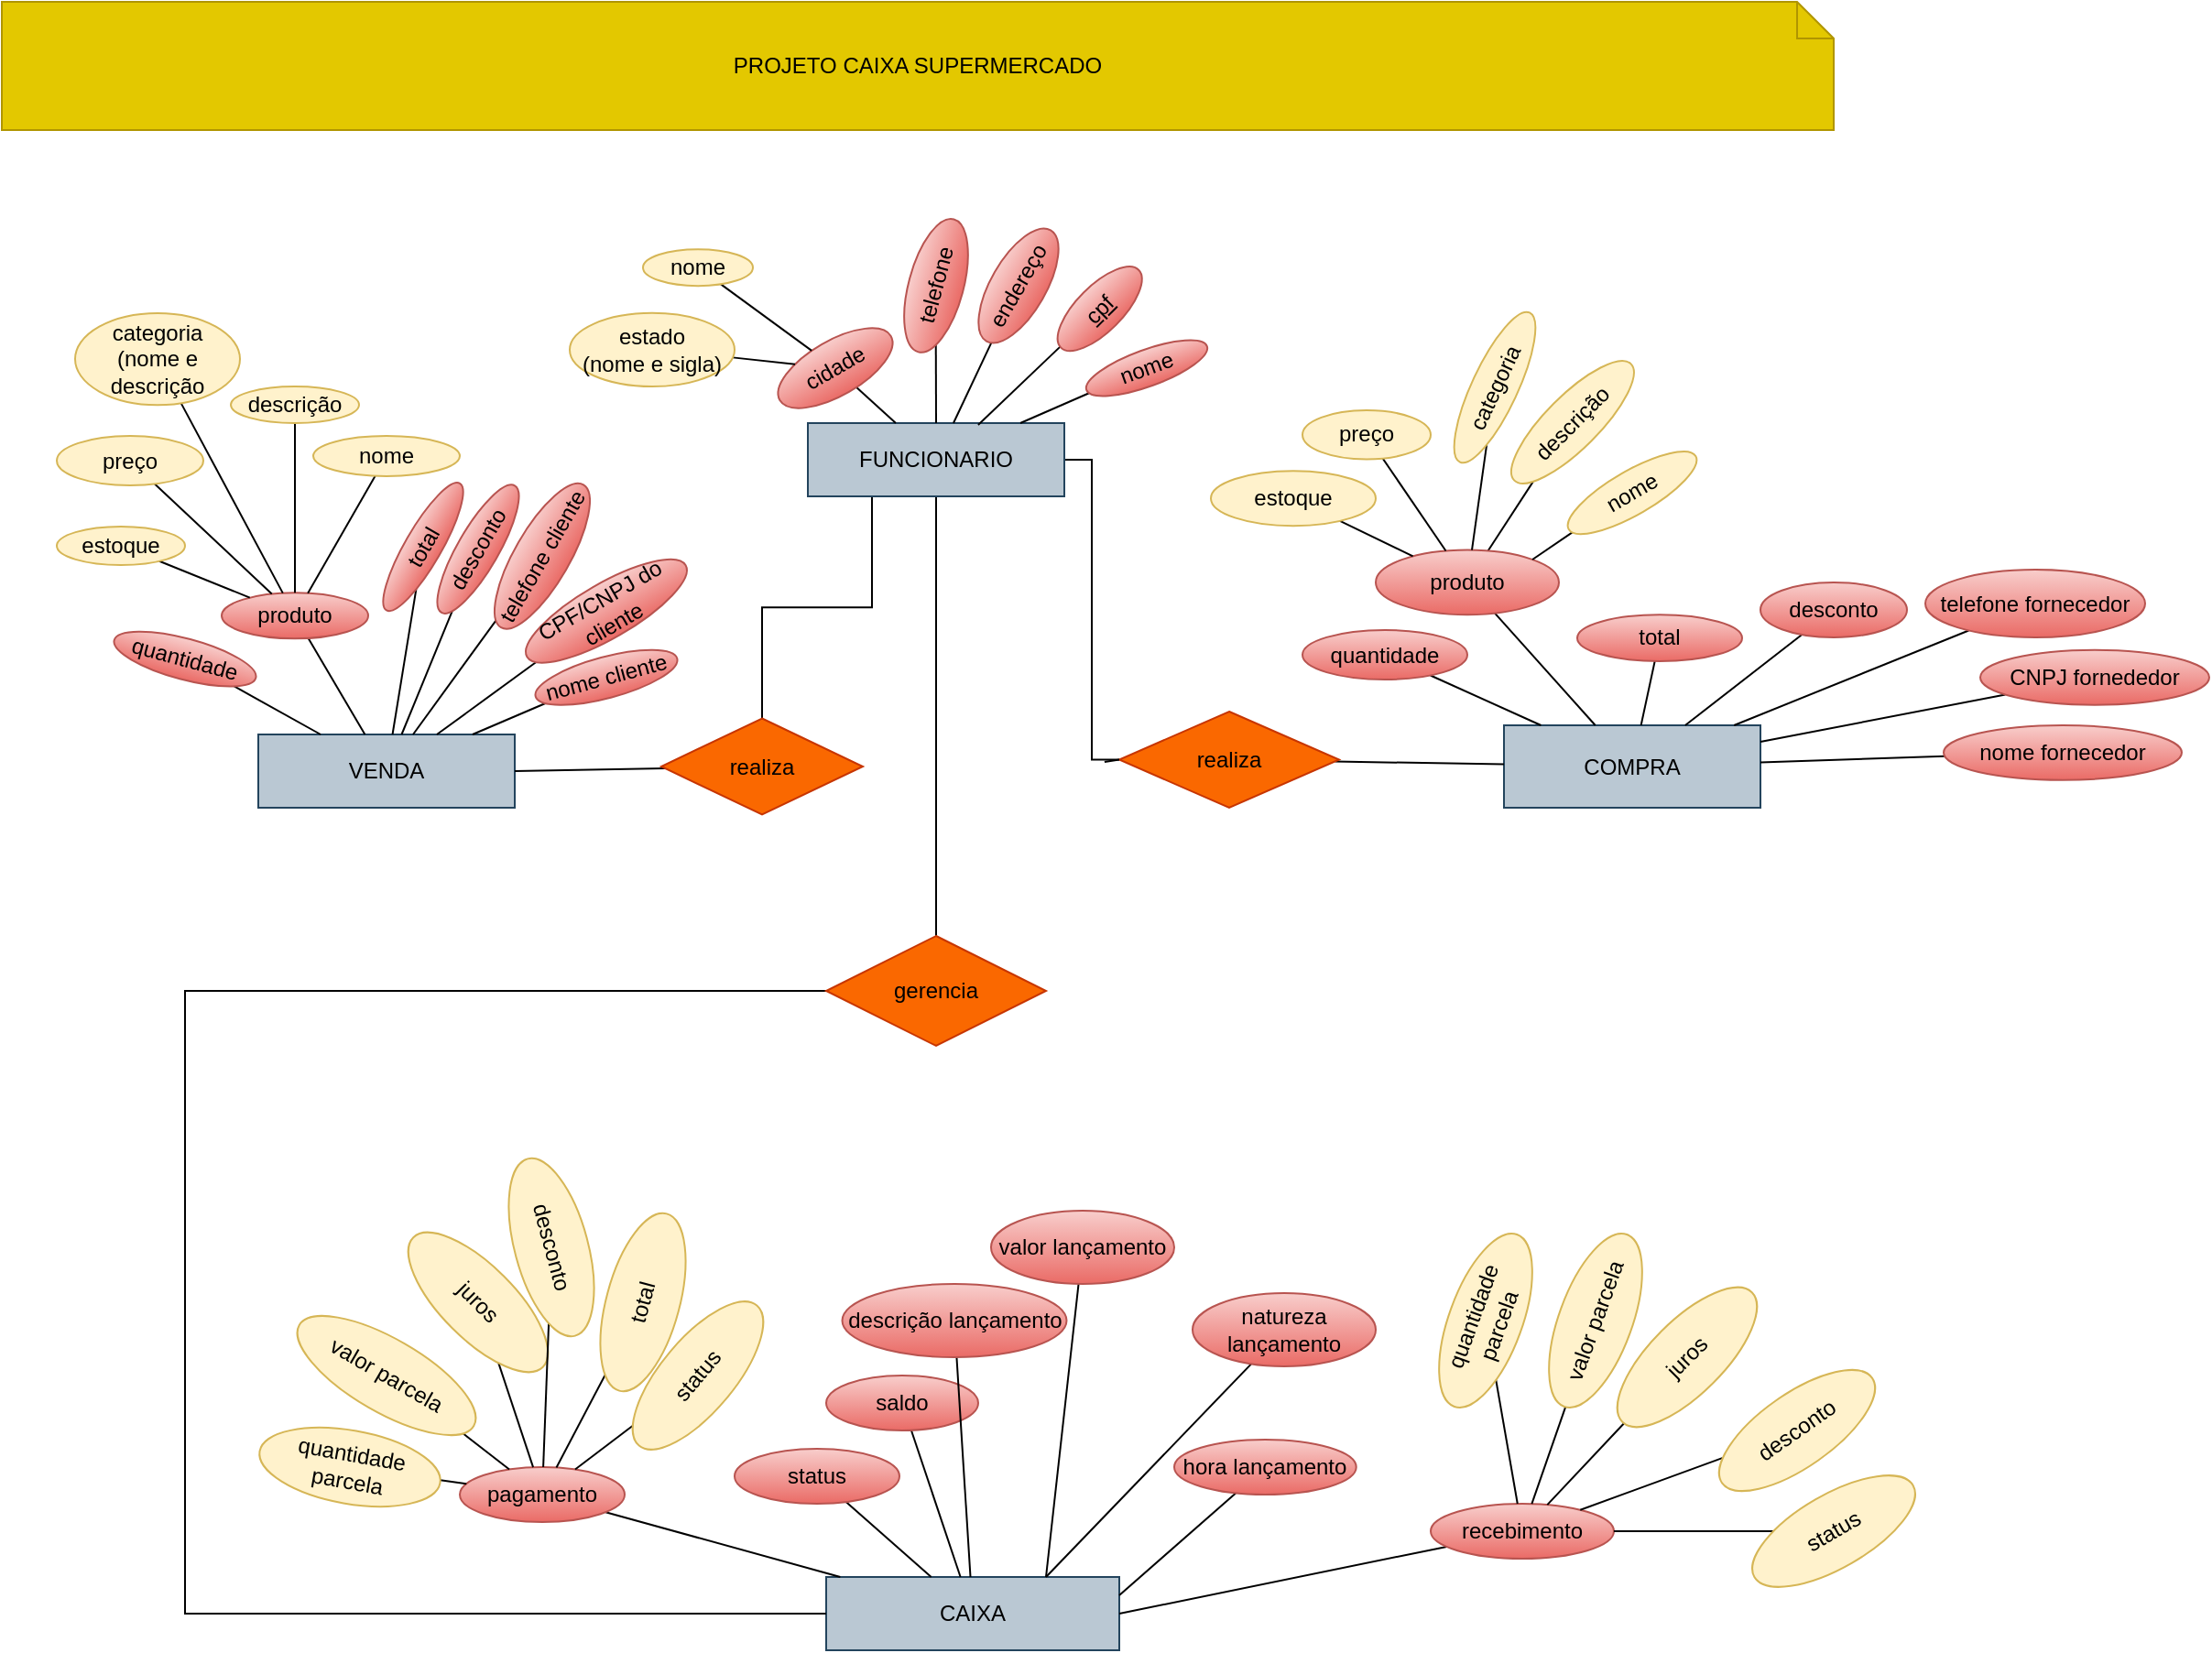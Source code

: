 <mxfile version="20.2.8" type="device"><diagram id="R2lEEEUBdFMjLlhIrx00" name="Page-1"><mxGraphModel dx="3050" dy="2078" grid="1" gridSize="10" guides="1" tooltips="1" connect="1" arrows="1" fold="1" page="1" pageScale="1" pageWidth="850" pageHeight="1100" math="0" shadow="0" extFonts="Permanent Marker^https://fonts.googleapis.com/css?family=Permanent+Marker"><root><mxCell id="0"/><mxCell id="1" parent="0"/><mxCell id="vjHBZT-9Z9ERD9ZE66nx-8" style="edgeStyle=orthogonalEdgeStyle;rounded=0;orthogonalLoop=1;jettySize=auto;html=1;exitX=0.25;exitY=1;exitDx=0;exitDy=0;endArrow=none;endFill=0;" edge="1" parent="1" source="vjHBZT-9Z9ERD9ZE66nx-1" target="vjHBZT-9Z9ERD9ZE66nx-5"><mxGeometry relative="1" as="geometry"/></mxCell><mxCell id="vjHBZT-9Z9ERD9ZE66nx-13" style="rounded=0;orthogonalLoop=1;jettySize=auto;html=1;entryX=0.5;entryY=0;entryDx=0;entryDy=0;endArrow=none;endFill=0;" edge="1" parent="1" source="vjHBZT-9Z9ERD9ZE66nx-1" target="vjHBZT-9Z9ERD9ZE66nx-7"><mxGeometry relative="1" as="geometry"/></mxCell><mxCell id="vjHBZT-9Z9ERD9ZE66nx-15" style="edgeStyle=elbowEdgeStyle;rounded=0;orthogonalLoop=1;jettySize=auto;html=1;endArrow=none;endFill=0;" edge="1" parent="1" source="vjHBZT-9Z9ERD9ZE66nx-1" target="vjHBZT-9Z9ERD9ZE66nx-6"><mxGeometry relative="1" as="geometry"/></mxCell><mxCell id="vjHBZT-9Z9ERD9ZE66nx-1" value="FUNCIONARIO" style="whiteSpace=wrap;html=1;align=center;fillColor=#bac8d3;strokeColor=#23445d;" vertex="1" parent="1"><mxGeometry x="310" y="130" width="140" height="40" as="geometry"/></mxCell><mxCell id="vjHBZT-9Z9ERD9ZE66nx-2" value="COMPRA" style="whiteSpace=wrap;html=1;align=center;fillColor=#bac8d3;strokeColor=#23445d;" vertex="1" parent="1"><mxGeometry x="690" y="295" width="140" height="45" as="geometry"/></mxCell><mxCell id="vjHBZT-9Z9ERD9ZE66nx-3" value="VENDA" style="whiteSpace=wrap;html=1;align=center;fillColor=#bac8d3;strokeColor=#23445d;" vertex="1" parent="1"><mxGeometry x="10" y="300" width="140" height="40" as="geometry"/></mxCell><mxCell id="vjHBZT-9Z9ERD9ZE66nx-4" value="CAIXA" style="whiteSpace=wrap;html=1;align=center;fillColor=#bac8d3;strokeColor=#23445d;" vertex="1" parent="1"><mxGeometry x="320" y="760" width="160" height="40" as="geometry"/></mxCell><mxCell id="vjHBZT-9Z9ERD9ZE66nx-9" style="rounded=0;orthogonalLoop=1;jettySize=auto;html=1;entryX=1;entryY=0.5;entryDx=0;entryDy=0;endArrow=none;endFill=0;" edge="1" parent="1" source="vjHBZT-9Z9ERD9ZE66nx-5" target="vjHBZT-9Z9ERD9ZE66nx-3"><mxGeometry relative="1" as="geometry"/></mxCell><mxCell id="vjHBZT-9Z9ERD9ZE66nx-5" value="realiza" style="shape=rhombus;perimeter=rhombusPerimeter;whiteSpace=wrap;html=1;align=center;fillColor=#fa6800;fontColor=#000000;strokeColor=#C73500;" vertex="1" parent="1"><mxGeometry x="230" y="291.25" width="110" height="52.5" as="geometry"/></mxCell><mxCell id="vjHBZT-9Z9ERD9ZE66nx-11" style="rounded=0;orthogonalLoop=1;jettySize=auto;html=1;endArrow=none;endFill=0;" edge="1" parent="1" source="vjHBZT-9Z9ERD9ZE66nx-6" target="vjHBZT-9Z9ERD9ZE66nx-2"><mxGeometry relative="1" as="geometry"/></mxCell><mxCell id="vjHBZT-9Z9ERD9ZE66nx-6" value="realiza" style="shape=rhombus;perimeter=rhombusPerimeter;whiteSpace=wrap;html=1;align=center;fillColor=#fa6800;fontColor=#000000;strokeColor=#C73500;" vertex="1" parent="1"><mxGeometry x="480" y="287.5" width="120" height="52.5" as="geometry"/></mxCell><mxCell id="vjHBZT-9Z9ERD9ZE66nx-14" style="edgeStyle=orthogonalEdgeStyle;rounded=0;orthogonalLoop=1;jettySize=auto;html=1;endArrow=none;endFill=0;" edge="1" parent="1" source="vjHBZT-9Z9ERD9ZE66nx-7" target="vjHBZT-9Z9ERD9ZE66nx-4"><mxGeometry relative="1" as="geometry"><Array as="points"><mxPoint x="-30" y="440"/><mxPoint x="-30" y="780"/></Array></mxGeometry></mxCell><mxCell id="vjHBZT-9Z9ERD9ZE66nx-7" value="gerencia" style="shape=rhombus;perimeter=rhombusPerimeter;whiteSpace=wrap;html=1;align=center;fillColor=#fa6800;fontColor=#000000;strokeColor=#C73500;" vertex="1" parent="1"><mxGeometry x="320" y="410" width="120" height="60" as="geometry"/></mxCell><mxCell id="vjHBZT-9Z9ERD9ZE66nx-37" style="edgeStyle=none;rounded=0;orthogonalLoop=1;jettySize=auto;html=1;endArrow=none;endFill=0;" edge="1" parent="1" source="vjHBZT-9Z9ERD9ZE66nx-16" target="vjHBZT-9Z9ERD9ZE66nx-1"><mxGeometry relative="1" as="geometry"/></mxCell><mxCell id="vjHBZT-9Z9ERD9ZE66nx-16" value="nome" style="ellipse;whiteSpace=wrap;html=1;align=center;rotation=-20;fillColor=#f8cecc;gradientColor=#ea6b66;strokeColor=#b85450;" vertex="1" parent="1"><mxGeometry x="460" y="90" width="70" height="20" as="geometry"/></mxCell><mxCell id="vjHBZT-9Z9ERD9ZE66nx-39" style="edgeStyle=none;rounded=0;orthogonalLoop=1;jettySize=auto;html=1;endArrow=none;endFill=0;" edge="1" parent="1" source="vjHBZT-9Z9ERD9ZE66nx-17" target="vjHBZT-9Z9ERD9ZE66nx-1"><mxGeometry relative="1" as="geometry"/></mxCell><mxCell id="vjHBZT-9Z9ERD9ZE66nx-17" value="endereço" style="ellipse;whiteSpace=wrap;html=1;align=center;rotation=-60;fillColor=#f8cecc;gradientColor=#ea6b66;strokeColor=#b85450;" vertex="1" parent="1"><mxGeometry x="390" y="40" width="70" height="30" as="geometry"/></mxCell><mxCell id="vjHBZT-9Z9ERD9ZE66nx-38" style="edgeStyle=none;rounded=0;orthogonalLoop=1;jettySize=auto;html=1;entryX=0.664;entryY=0.025;entryDx=0;entryDy=0;entryPerimeter=0;endArrow=none;endFill=0;" edge="1" parent="1" source="vjHBZT-9Z9ERD9ZE66nx-18" target="vjHBZT-9Z9ERD9ZE66nx-1"><mxGeometry relative="1" as="geometry"/></mxCell><mxCell id="vjHBZT-9Z9ERD9ZE66nx-18" value="cpf" style="ellipse;whiteSpace=wrap;html=1;align=center;fontStyle=4;rotation=-45;fillColor=#f8cecc;gradientColor=#ea6b66;strokeColor=#b85450;" vertex="1" parent="1"><mxGeometry x="439.35" y="55.09" width="60" height="25" as="geometry"/></mxCell><mxCell id="vjHBZT-9Z9ERD9ZE66nx-40" style="edgeStyle=none;rounded=0;orthogonalLoop=1;jettySize=auto;html=1;entryX=0.5;entryY=0;entryDx=0;entryDy=0;endArrow=none;endFill=0;" edge="1" parent="1" source="vjHBZT-9Z9ERD9ZE66nx-19" target="vjHBZT-9Z9ERD9ZE66nx-1"><mxGeometry relative="1" as="geometry"/></mxCell><mxCell id="vjHBZT-9Z9ERD9ZE66nx-19" value="telefone" style="ellipse;whiteSpace=wrap;html=1;align=center;rotation=-75;fillColor=#f8cecc;gradientColor=#ea6b66;strokeColor=#b85450;" vertex="1" parent="1"><mxGeometry x="342.5" y="40" width="75" height="29.91" as="geometry"/></mxCell><mxCell id="vjHBZT-9Z9ERD9ZE66nx-41" style="edgeStyle=none;rounded=0;orthogonalLoop=1;jettySize=auto;html=1;endArrow=none;endFill=0;" edge="1" parent="1" source="vjHBZT-9Z9ERD9ZE66nx-20" target="vjHBZT-9Z9ERD9ZE66nx-1"><mxGeometry relative="1" as="geometry"/></mxCell><mxCell id="vjHBZT-9Z9ERD9ZE66nx-20" value="cidade" style="ellipse;whiteSpace=wrap;html=1;align=center;rotation=-30;fillColor=#f8cecc;gradientColor=#ea6b66;strokeColor=#b85450;" vertex="1" parent="1"><mxGeometry x="290" y="85" width="70" height="30" as="geometry"/></mxCell><mxCell id="vjHBZT-9Z9ERD9ZE66nx-42" style="edgeStyle=none;rounded=0;orthogonalLoop=1;jettySize=auto;html=1;endArrow=none;endFill=0;" edge="1" parent="1" source="vjHBZT-9Z9ERD9ZE66nx-21" target="vjHBZT-9Z9ERD9ZE66nx-20"><mxGeometry relative="1" as="geometry"/></mxCell><mxCell id="vjHBZT-9Z9ERD9ZE66nx-21" value="nome" style="ellipse;whiteSpace=wrap;html=1;align=center;rotation=0;fillColor=#fff2cc;strokeColor=#d6b656;" vertex="1" parent="1"><mxGeometry x="220" y="35.09" width="60" height="20" as="geometry"/></mxCell><mxCell id="vjHBZT-9Z9ERD9ZE66nx-43" style="edgeStyle=none;rounded=0;orthogonalLoop=1;jettySize=auto;html=1;endArrow=none;endFill=0;" edge="1" parent="1" source="vjHBZT-9Z9ERD9ZE66nx-22" target="vjHBZT-9Z9ERD9ZE66nx-20"><mxGeometry relative="1" as="geometry"/></mxCell><mxCell id="vjHBZT-9Z9ERD9ZE66nx-22" value="estado&lt;br&gt;(nome e sigla)" style="ellipse;whiteSpace=wrap;html=1;align=center;fillColor=#fff2cc;strokeColor=#d6b656;" vertex="1" parent="1"><mxGeometry x="180" y="69.91" width="90" height="40.09" as="geometry"/></mxCell><mxCell id="vjHBZT-9Z9ERD9ZE66nx-44" style="edgeStyle=none;rounded=0;orthogonalLoop=1;jettySize=auto;html=1;endArrow=none;endFill=0;" edge="1" parent="1" source="vjHBZT-9Z9ERD9ZE66nx-23" target="vjHBZT-9Z9ERD9ZE66nx-3"><mxGeometry relative="1" as="geometry"/></mxCell><mxCell id="vjHBZT-9Z9ERD9ZE66nx-23" value="nome cliente" style="ellipse;whiteSpace=wrap;html=1;align=center;rotation=-15;fillColor=#f8cecc;gradientColor=#ea6b66;strokeColor=#b85450;" vertex="1" parent="1"><mxGeometry x="160" y="257.63" width="80" height="22.5" as="geometry"/></mxCell><mxCell id="vjHBZT-9Z9ERD9ZE66nx-48" style="edgeStyle=none;rounded=0;orthogonalLoop=1;jettySize=auto;html=1;endArrow=none;endFill=0;" edge="1" parent="1" source="vjHBZT-9Z9ERD9ZE66nx-24" target="vjHBZT-9Z9ERD9ZE66nx-3"><mxGeometry relative="1" as="geometry"/></mxCell><mxCell id="vjHBZT-9Z9ERD9ZE66nx-24" value="desconto" style="ellipse;whiteSpace=wrap;html=1;align=center;rotation=-60;fillColor=#f8cecc;gradientColor=#ea6b66;strokeColor=#b85450;" vertex="1" parent="1"><mxGeometry x="90" y="187.63" width="80" height="22.37" as="geometry"/></mxCell><mxCell id="vjHBZT-9Z9ERD9ZE66nx-49" style="edgeStyle=none;rounded=0;orthogonalLoop=1;jettySize=auto;html=1;endArrow=none;endFill=0;" edge="1" parent="1" source="vjHBZT-9Z9ERD9ZE66nx-25" target="vjHBZT-9Z9ERD9ZE66nx-3"><mxGeometry relative="1" as="geometry"/></mxCell><mxCell id="vjHBZT-9Z9ERD9ZE66nx-25" value="total" style="ellipse;whiteSpace=wrap;html=1;align=center;rotation=-60;fillColor=#f8cecc;gradientColor=#ea6b66;strokeColor=#b85450;" vertex="1" parent="1"><mxGeometry x="60" y="187.63" width="80" height="19.87" as="geometry"/></mxCell><mxCell id="vjHBZT-9Z9ERD9ZE66nx-47" style="edgeStyle=none;rounded=0;orthogonalLoop=1;jettySize=auto;html=1;endArrow=none;endFill=0;" edge="1" parent="1" source="vjHBZT-9Z9ERD9ZE66nx-26" target="vjHBZT-9Z9ERD9ZE66nx-3"><mxGeometry relative="1" as="geometry"/></mxCell><mxCell id="vjHBZT-9Z9ERD9ZE66nx-26" value="telefone cliente" style="ellipse;whiteSpace=wrap;html=1;align=center;rotation=-60;fillColor=#f8cecc;gradientColor=#ea6b66;strokeColor=#b85450;" vertex="1" parent="1"><mxGeometry x="120" y="187.63" width="90" height="30" as="geometry"/></mxCell><mxCell id="vjHBZT-9Z9ERD9ZE66nx-46" style="edgeStyle=none;rounded=0;orthogonalLoop=1;jettySize=auto;html=1;endArrow=none;endFill=0;" edge="1" parent="1" source="vjHBZT-9Z9ERD9ZE66nx-27" target="vjHBZT-9Z9ERD9ZE66nx-3"><mxGeometry relative="1" as="geometry"/></mxCell><mxCell id="vjHBZT-9Z9ERD9ZE66nx-27" value="CPF/CNPJ do cliente" style="ellipse;whiteSpace=wrap;html=1;align=center;rotation=-30;fillColor=#f8cecc;gradientColor=#ea6b66;strokeColor=#b85450;" vertex="1" parent="1"><mxGeometry x="150" y="217.63" width="100" height="30" as="geometry"/></mxCell><mxCell id="vjHBZT-9Z9ERD9ZE66nx-50" style="edgeStyle=none;rounded=0;orthogonalLoop=1;jettySize=auto;html=1;endArrow=none;endFill=0;" edge="1" parent="1" source="vjHBZT-9Z9ERD9ZE66nx-28" target="vjHBZT-9Z9ERD9ZE66nx-3"><mxGeometry relative="1" as="geometry"/></mxCell><mxCell id="vjHBZT-9Z9ERD9ZE66nx-28" value="produto" style="ellipse;whiteSpace=wrap;html=1;align=center;fillColor=#f8cecc;gradientColor=#ea6b66;strokeColor=#b85450;" vertex="1" parent="1"><mxGeometry x="-10" y="222.63" width="80" height="25" as="geometry"/></mxCell><mxCell id="vjHBZT-9Z9ERD9ZE66nx-51" style="edgeStyle=none;rounded=0;orthogonalLoop=1;jettySize=auto;html=1;endArrow=none;endFill=0;" edge="1" parent="1" source="vjHBZT-9Z9ERD9ZE66nx-29" target="vjHBZT-9Z9ERD9ZE66nx-3"><mxGeometry relative="1" as="geometry"/></mxCell><mxCell id="vjHBZT-9Z9ERD9ZE66nx-29" value="quantidade" style="ellipse;whiteSpace=wrap;html=1;align=center;rotation=15;fillColor=#f8cecc;gradientColor=#ea6b66;strokeColor=#b85450;" vertex="1" parent="1"><mxGeometry x="-70" y="247.63" width="80" height="22.37" as="geometry"/></mxCell><mxCell id="vjHBZT-9Z9ERD9ZE66nx-52" style="edgeStyle=none;rounded=0;orthogonalLoop=1;jettySize=auto;html=1;endArrow=none;endFill=0;" edge="1" parent="1" source="vjHBZT-9Z9ERD9ZE66nx-30" target="vjHBZT-9Z9ERD9ZE66nx-28"><mxGeometry relative="1" as="geometry"/></mxCell><mxCell id="vjHBZT-9Z9ERD9ZE66nx-30" value="nome" style="ellipse;whiteSpace=wrap;html=1;align=center;fillColor=#fff2cc;strokeColor=#d6b656;" vertex="1" parent="1"><mxGeometry x="40" y="137" width="80" height="22" as="geometry"/></mxCell><mxCell id="vjHBZT-9Z9ERD9ZE66nx-53" style="edgeStyle=none;rounded=0;orthogonalLoop=1;jettySize=auto;html=1;endArrow=none;endFill=0;" edge="1" parent="1" source="vjHBZT-9Z9ERD9ZE66nx-31" target="vjHBZT-9Z9ERD9ZE66nx-28"><mxGeometry relative="1" as="geometry"/></mxCell><mxCell id="vjHBZT-9Z9ERD9ZE66nx-31" value="descrição" style="ellipse;whiteSpace=wrap;html=1;align=center;fillColor=#fff2cc;strokeColor=#d6b656;" vertex="1" parent="1"><mxGeometry x="-5" y="110" width="70" height="20" as="geometry"/></mxCell><mxCell id="vjHBZT-9Z9ERD9ZE66nx-56" style="edgeStyle=none;rounded=0;orthogonalLoop=1;jettySize=auto;html=1;endArrow=none;endFill=0;" edge="1" parent="1" source="vjHBZT-9Z9ERD9ZE66nx-32" target="vjHBZT-9Z9ERD9ZE66nx-28"><mxGeometry relative="1" as="geometry"/></mxCell><mxCell id="vjHBZT-9Z9ERD9ZE66nx-32" value="preço" style="ellipse;whiteSpace=wrap;html=1;align=center;fillColor=#fff2cc;strokeColor=#d6b656;" vertex="1" parent="1"><mxGeometry x="-100" y="137" width="80" height="27" as="geometry"/></mxCell><mxCell id="vjHBZT-9Z9ERD9ZE66nx-54" style="edgeStyle=none;rounded=0;orthogonalLoop=1;jettySize=auto;html=1;endArrow=none;endFill=0;" edge="1" parent="1" source="vjHBZT-9Z9ERD9ZE66nx-34"><mxGeometry relative="1" as="geometry"><mxPoint x="-70" y="84.95" as="targetPoint"/></mxGeometry></mxCell><mxCell id="vjHBZT-9Z9ERD9ZE66nx-55" style="edgeStyle=none;rounded=0;orthogonalLoop=1;jettySize=auto;html=1;endArrow=none;endFill=0;" edge="1" parent="1" source="vjHBZT-9Z9ERD9ZE66nx-34" target="vjHBZT-9Z9ERD9ZE66nx-28"><mxGeometry relative="1" as="geometry"/></mxCell><mxCell id="vjHBZT-9Z9ERD9ZE66nx-34" value="categoria&lt;br&gt;(nome e descrição" style="ellipse;whiteSpace=wrap;html=1;align=center;fillColor=#fff2cc;strokeColor=#d6b656;" vertex="1" parent="1"><mxGeometry x="-90" y="70" width="90" height="50.09" as="geometry"/></mxCell><mxCell id="vjHBZT-9Z9ERD9ZE66nx-57" style="edgeStyle=none;rounded=0;orthogonalLoop=1;jettySize=auto;html=1;endArrow=none;endFill=0;" edge="1" parent="1" source="vjHBZT-9Z9ERD9ZE66nx-35" target="vjHBZT-9Z9ERD9ZE66nx-28"><mxGeometry relative="1" as="geometry"/></mxCell><mxCell id="vjHBZT-9Z9ERD9ZE66nx-35" value="estoque" style="ellipse;whiteSpace=wrap;html=1;align=center;fillColor=#fff2cc;strokeColor=#d6b656;" vertex="1" parent="1"><mxGeometry x="-100" y="186.5" width="70" height="21" as="geometry"/></mxCell><mxCell id="vjHBZT-9Z9ERD9ZE66nx-72" style="edgeStyle=none;rounded=0;orthogonalLoop=1;jettySize=auto;html=1;endArrow=none;endFill=0;" edge="1" parent="1" source="vjHBZT-9Z9ERD9ZE66nx-58" target="vjHBZT-9Z9ERD9ZE66nx-2"><mxGeometry relative="1" as="geometry"/></mxCell><mxCell id="vjHBZT-9Z9ERD9ZE66nx-58" value="nome fornecedor" style="ellipse;whiteSpace=wrap;html=1;align=center;fillColor=#f8cecc;gradientColor=#ea6b66;strokeColor=#b85450;" vertex="1" parent="1"><mxGeometry x="930" y="295" width="130" height="29.87" as="geometry"/></mxCell><mxCell id="vjHBZT-9Z9ERD9ZE66nx-80" style="edgeStyle=none;rounded=0;orthogonalLoop=1;jettySize=auto;html=1;endArrow=none;endFill=0;" edge="1" parent="1" source="vjHBZT-9Z9ERD9ZE66nx-59" target="vjHBZT-9Z9ERD9ZE66nx-61"><mxGeometry relative="1" as="geometry"/></mxCell><mxCell id="vjHBZT-9Z9ERD9ZE66nx-59" value="descrição" style="ellipse;whiteSpace=wrap;html=1;align=center;rotation=-45;fillColor=#fff2cc;strokeColor=#d6b656;" vertex="1" parent="1"><mxGeometry x="682.47" y="115" width="90" height="29" as="geometry"/></mxCell><mxCell id="vjHBZT-9Z9ERD9ZE66nx-76" style="edgeStyle=none;rounded=0;orthogonalLoop=1;jettySize=auto;html=1;endArrow=none;endFill=0;" edge="1" parent="1" source="vjHBZT-9Z9ERD9ZE66nx-60" target="vjHBZT-9Z9ERD9ZE66nx-2"><mxGeometry relative="1" as="geometry"/></mxCell><mxCell id="vjHBZT-9Z9ERD9ZE66nx-60" value="total" style="ellipse;whiteSpace=wrap;html=1;align=center;fillColor=#f8cecc;gradientColor=#ea6b66;strokeColor=#b85450;" vertex="1" parent="1"><mxGeometry x="730" y="234.63" width="90" height="25.37" as="geometry"/></mxCell><mxCell id="vjHBZT-9Z9ERD9ZE66nx-77" style="edgeStyle=none;rounded=0;orthogonalLoop=1;jettySize=auto;html=1;endArrow=none;endFill=0;" edge="1" parent="1" source="vjHBZT-9Z9ERD9ZE66nx-61" target="vjHBZT-9Z9ERD9ZE66nx-2"><mxGeometry relative="1" as="geometry"/></mxCell><mxCell id="vjHBZT-9Z9ERD9ZE66nx-61" value="produto" style="ellipse;whiteSpace=wrap;html=1;align=center;fillColor=#f8cecc;gradientColor=#ea6b66;strokeColor=#b85450;" vertex="1" parent="1"><mxGeometry x="620" y="199.26" width="100" height="35.37" as="geometry"/></mxCell><mxCell id="vjHBZT-9Z9ERD9ZE66nx-75" style="edgeStyle=none;rounded=0;orthogonalLoop=1;jettySize=auto;html=1;endArrow=none;endFill=0;" edge="1" parent="1" source="vjHBZT-9Z9ERD9ZE66nx-62" target="vjHBZT-9Z9ERD9ZE66nx-2"><mxGeometry relative="1" as="geometry"/></mxCell><mxCell id="vjHBZT-9Z9ERD9ZE66nx-62" value="desconto" style="ellipse;whiteSpace=wrap;html=1;align=center;fillColor=#f8cecc;gradientColor=#ea6b66;strokeColor=#b85450;" vertex="1" parent="1"><mxGeometry x="830" y="217" width="80" height="30" as="geometry"/></mxCell><mxCell id="vjHBZT-9Z9ERD9ZE66nx-81" style="edgeStyle=none;rounded=0;orthogonalLoop=1;jettySize=auto;html=1;endArrow=none;endFill=0;" edge="1" parent="1" source="vjHBZT-9Z9ERD9ZE66nx-63" target="vjHBZT-9Z9ERD9ZE66nx-61"><mxGeometry relative="1" as="geometry"/></mxCell><mxCell id="vjHBZT-9Z9ERD9ZE66nx-63" value="categoria" style="ellipse;whiteSpace=wrap;html=1;align=center;rotation=-65;fillColor=#fff2cc;strokeColor=#d6b656;" vertex="1" parent="1"><mxGeometry x="640" y="98" width="90" height="25" as="geometry"/></mxCell><mxCell id="vjHBZT-9Z9ERD9ZE66nx-74" style="edgeStyle=none;rounded=0;orthogonalLoop=1;jettySize=auto;html=1;endArrow=none;endFill=0;" edge="1" parent="1" source="vjHBZT-9Z9ERD9ZE66nx-64" target="vjHBZT-9Z9ERD9ZE66nx-2"><mxGeometry relative="1" as="geometry"/></mxCell><mxCell id="vjHBZT-9Z9ERD9ZE66nx-64" value="telefone fornecedor" style="ellipse;whiteSpace=wrap;html=1;align=center;fillColor=#f8cecc;gradientColor=#ea6b66;strokeColor=#b85450;" vertex="1" parent="1"><mxGeometry x="920" y="210" width="120" height="37" as="geometry"/></mxCell><mxCell id="vjHBZT-9Z9ERD9ZE66nx-79" style="edgeStyle=none;rounded=0;orthogonalLoop=1;jettySize=auto;html=1;entryX=1;entryY=0;entryDx=0;entryDy=0;endArrow=none;endFill=0;" edge="1" parent="1" source="vjHBZT-9Z9ERD9ZE66nx-65" target="vjHBZT-9Z9ERD9ZE66nx-61"><mxGeometry relative="1" as="geometry"/></mxCell><mxCell id="vjHBZT-9Z9ERD9ZE66nx-65" value="nome" style="ellipse;whiteSpace=wrap;html=1;align=center;rotation=-30;fillColor=#fff2cc;strokeColor=#d6b656;" vertex="1" parent="1"><mxGeometry x="720" y="156.09" width="80" height="23.91" as="geometry"/></mxCell><mxCell id="vjHBZT-9Z9ERD9ZE66nx-78" style="edgeStyle=none;rounded=0;orthogonalLoop=1;jettySize=auto;html=1;endArrow=none;endFill=0;" edge="1" parent="1" source="vjHBZT-9Z9ERD9ZE66nx-66" target="vjHBZT-9Z9ERD9ZE66nx-2"><mxGeometry relative="1" as="geometry"/></mxCell><mxCell id="vjHBZT-9Z9ERD9ZE66nx-66" value="quantidade" style="ellipse;whiteSpace=wrap;html=1;align=center;fillColor=#f8cecc;gradientColor=#ea6b66;strokeColor=#b85450;" vertex="1" parent="1"><mxGeometry x="580" y="243" width="90" height="27" as="geometry"/></mxCell><mxCell id="vjHBZT-9Z9ERD9ZE66nx-73" style="edgeStyle=none;rounded=0;orthogonalLoop=1;jettySize=auto;html=1;endArrow=none;endFill=0;" edge="1" parent="1" source="vjHBZT-9Z9ERD9ZE66nx-67" target="vjHBZT-9Z9ERD9ZE66nx-2"><mxGeometry relative="1" as="geometry"/></mxCell><mxCell id="vjHBZT-9Z9ERD9ZE66nx-67" value="CNPJ fornededor" style="ellipse;whiteSpace=wrap;html=1;align=center;fillColor=#f8cecc;gradientColor=#ea6b66;strokeColor=#b85450;" vertex="1" parent="1"><mxGeometry x="950" y="253.88" width="125" height="30" as="geometry"/></mxCell><mxCell id="vjHBZT-9Z9ERD9ZE66nx-126" style="edgeStyle=none;rounded=0;orthogonalLoop=1;jettySize=auto;html=1;entryX=1;entryY=0.5;entryDx=0;entryDy=0;endArrow=none;endFill=0;" edge="1" parent="1" source="vjHBZT-9Z9ERD9ZE66nx-68" target="vjHBZT-9Z9ERD9ZE66nx-4"><mxGeometry relative="1" as="geometry"/></mxCell><mxCell id="vjHBZT-9Z9ERD9ZE66nx-68" value="recebimento" style="ellipse;whiteSpace=wrap;html=1;align=center;fillColor=#f8cecc;strokeColor=#b85450;gradientColor=#ea6b66;" vertex="1" parent="1"><mxGeometry x="650" y="720" width="100" height="30" as="geometry"/></mxCell><mxCell id="vjHBZT-9Z9ERD9ZE66nx-111" style="edgeStyle=none;rounded=0;orthogonalLoop=1;jettySize=auto;html=1;endArrow=none;endFill=0;" edge="1" parent="1" source="vjHBZT-9Z9ERD9ZE66nx-69" target="vjHBZT-9Z9ERD9ZE66nx-4"><mxGeometry relative="1" as="geometry"/></mxCell><mxCell id="vjHBZT-9Z9ERD9ZE66nx-69" value="pagamento" style="ellipse;whiteSpace=wrap;html=1;align=center;fillColor=#f8cecc;gradientColor=#ea6b66;strokeColor=#b85450;" vertex="1" parent="1"><mxGeometry x="120" y="700" width="90" height="30" as="geometry"/></mxCell><mxCell id="vjHBZT-9Z9ERD9ZE66nx-83" style="edgeStyle=none;rounded=0;orthogonalLoop=1;jettySize=auto;html=1;endArrow=none;endFill=0;" edge="1" parent="1" source="vjHBZT-9Z9ERD9ZE66nx-70" target="vjHBZT-9Z9ERD9ZE66nx-61"><mxGeometry relative="1" as="geometry"/></mxCell><mxCell id="vjHBZT-9Z9ERD9ZE66nx-70" value="estoque" style="ellipse;whiteSpace=wrap;html=1;align=center;fillColor=#fff2cc;strokeColor=#d6b656;" vertex="1" parent="1"><mxGeometry x="530" y="156.09" width="90" height="30" as="geometry"/></mxCell><mxCell id="vjHBZT-9Z9ERD9ZE66nx-82" style="edgeStyle=none;rounded=0;orthogonalLoop=1;jettySize=auto;html=1;endArrow=none;endFill=0;" edge="1" parent="1" source="vjHBZT-9Z9ERD9ZE66nx-71" target="vjHBZT-9Z9ERD9ZE66nx-61"><mxGeometry relative="1" as="geometry"/></mxCell><mxCell id="vjHBZT-9Z9ERD9ZE66nx-71" value="preço" style="ellipse;whiteSpace=wrap;html=1;align=center;fillColor=#fff2cc;strokeColor=#d6b656;" vertex="1" parent="1"><mxGeometry x="580" y="123" width="70" height="26.75" as="geometry"/></mxCell><mxCell id="vjHBZT-9Z9ERD9ZE66nx-84" style="edgeStyle=none;rounded=0;orthogonalLoop=1;jettySize=auto;html=1;exitX=0;exitY=0.5;exitDx=0;exitDy=0;entryX=-0.067;entryY=0.524;entryDx=0;entryDy=0;entryPerimeter=0;endArrow=none;endFill=0;" edge="1" parent="1" source="vjHBZT-9Z9ERD9ZE66nx-6" target="vjHBZT-9Z9ERD9ZE66nx-6"><mxGeometry relative="1" as="geometry"/></mxCell><mxCell id="vjHBZT-9Z9ERD9ZE66nx-112" style="edgeStyle=none;rounded=0;orthogonalLoop=1;jettySize=auto;html=1;endArrow=none;endFill=0;" edge="1" parent="1" source="vjHBZT-9Z9ERD9ZE66nx-85" target="vjHBZT-9Z9ERD9ZE66nx-4"><mxGeometry relative="1" as="geometry"/></mxCell><mxCell id="vjHBZT-9Z9ERD9ZE66nx-85" value="status" style="ellipse;whiteSpace=wrap;html=1;align=center;fillColor=#f8cecc;gradientColor=#ea6b66;strokeColor=#b85450;" vertex="1" parent="1"><mxGeometry x="270" y="690" width="90" height="30" as="geometry"/></mxCell><mxCell id="vjHBZT-9Z9ERD9ZE66nx-113" style="edgeStyle=none;rounded=0;orthogonalLoop=1;jettySize=auto;html=1;endArrow=none;endFill=0;" edge="1" parent="1" source="vjHBZT-9Z9ERD9ZE66nx-86" target="vjHBZT-9Z9ERD9ZE66nx-4"><mxGeometry relative="1" as="geometry"/></mxCell><mxCell id="vjHBZT-9Z9ERD9ZE66nx-86" value="saldo" style="ellipse;whiteSpace=wrap;html=1;align=center;fillColor=#f8cecc;gradientColor=#ea6b66;strokeColor=#b85450;" vertex="1" parent="1"><mxGeometry x="320" y="650" width="83" height="30" as="geometry"/></mxCell><mxCell id="vjHBZT-9Z9ERD9ZE66nx-118" style="edgeStyle=none;rounded=0;orthogonalLoop=1;jettySize=auto;html=1;endArrow=none;endFill=0;entryX=0.75;entryY=0;entryDx=0;entryDy=0;" edge="1" parent="1" source="vjHBZT-9Z9ERD9ZE66nx-87" target="vjHBZT-9Z9ERD9ZE66nx-4"><mxGeometry relative="1" as="geometry"/></mxCell><mxCell id="vjHBZT-9Z9ERD9ZE66nx-87" value="natureza lançamento" style="ellipse;whiteSpace=wrap;html=1;align=center;fillColor=#f8cecc;gradientColor=#ea6b66;strokeColor=#b85450;" vertex="1" parent="1"><mxGeometry x="520" y="605" width="100" height="40" as="geometry"/></mxCell><mxCell id="vjHBZT-9Z9ERD9ZE66nx-114" style="edgeStyle=none;rounded=0;orthogonalLoop=1;jettySize=auto;html=1;endArrow=none;endFill=0;" edge="1" parent="1" source="vjHBZT-9Z9ERD9ZE66nx-88" target="vjHBZT-9Z9ERD9ZE66nx-4"><mxGeometry relative="1" as="geometry"/></mxCell><mxCell id="vjHBZT-9Z9ERD9ZE66nx-88" value="descrição lançamento" style="ellipse;whiteSpace=wrap;html=1;align=center;fillColor=#f8cecc;gradientColor=#ea6b66;strokeColor=#b85450;" vertex="1" parent="1"><mxGeometry x="328.75" y="600" width="122.5" height="40" as="geometry"/></mxCell><mxCell id="vjHBZT-9Z9ERD9ZE66nx-115" style="edgeStyle=none;rounded=0;orthogonalLoop=1;jettySize=auto;html=1;entryX=0.75;entryY=0;entryDx=0;entryDy=0;endArrow=none;endFill=0;" edge="1" parent="1" source="vjHBZT-9Z9ERD9ZE66nx-89" target="vjHBZT-9Z9ERD9ZE66nx-4"><mxGeometry relative="1" as="geometry"/></mxCell><mxCell id="vjHBZT-9Z9ERD9ZE66nx-89" value="valor lançamento" style="ellipse;whiteSpace=wrap;html=1;align=center;fillColor=#f8cecc;gradientColor=#ea6b66;strokeColor=#b85450;" vertex="1" parent="1"><mxGeometry x="410" y="560" width="100" height="40" as="geometry"/></mxCell><mxCell id="vjHBZT-9Z9ERD9ZE66nx-117" style="edgeStyle=none;rounded=0;orthogonalLoop=1;jettySize=auto;html=1;endArrow=none;endFill=0;entryX=1;entryY=0.25;entryDx=0;entryDy=0;" edge="1" parent="1" source="vjHBZT-9Z9ERD9ZE66nx-90" target="vjHBZT-9Z9ERD9ZE66nx-4"><mxGeometry relative="1" as="geometry"><mxPoint x="430" y="770" as="targetPoint"/></mxGeometry></mxCell><mxCell id="vjHBZT-9Z9ERD9ZE66nx-90" value="hora lançamento" style="ellipse;whiteSpace=wrap;html=1;align=center;fillColor=#f8cecc;strokeColor=#b85450;gradientColor=#ea6b66;" vertex="1" parent="1"><mxGeometry x="510" y="685" width="99.35" height="30" as="geometry"/></mxCell><mxCell id="vjHBZT-9Z9ERD9ZE66nx-102" style="edgeStyle=none;rounded=0;orthogonalLoop=1;jettySize=auto;html=1;endArrow=none;endFill=0;" edge="1" parent="1" source="vjHBZT-9Z9ERD9ZE66nx-91" target="vjHBZT-9Z9ERD9ZE66nx-69"><mxGeometry relative="1" as="geometry"/></mxCell><mxCell id="vjHBZT-9Z9ERD9ZE66nx-91" value="quantidade parcela" style="ellipse;whiteSpace=wrap;html=1;align=center;rotation=10;fillColor=#fff2cc;strokeColor=#d6b656;" vertex="1" parent="1"><mxGeometry x="10" y="680" width="100" height="40" as="geometry"/></mxCell><mxCell id="vjHBZT-9Z9ERD9ZE66nx-103" style="edgeStyle=none;rounded=0;orthogonalLoop=1;jettySize=auto;html=1;endArrow=none;endFill=0;" edge="1" parent="1" source="vjHBZT-9Z9ERD9ZE66nx-92" target="vjHBZT-9Z9ERD9ZE66nx-69"><mxGeometry relative="1" as="geometry"/></mxCell><mxCell id="vjHBZT-9Z9ERD9ZE66nx-92" value="valor parcela" style="ellipse;whiteSpace=wrap;html=1;align=center;rotation=30;fillColor=#fff2cc;strokeColor=#d6b656;" vertex="1" parent="1"><mxGeometry x="25" y="630" width="110" height="40" as="geometry"/></mxCell><mxCell id="vjHBZT-9Z9ERD9ZE66nx-104" style="edgeStyle=none;rounded=0;orthogonalLoop=1;jettySize=auto;html=1;endArrow=none;endFill=0;" edge="1" parent="1" source="vjHBZT-9Z9ERD9ZE66nx-93" target="vjHBZT-9Z9ERD9ZE66nx-69"><mxGeometry relative="1" as="geometry"/></mxCell><mxCell id="vjHBZT-9Z9ERD9ZE66nx-93" value="juros" style="ellipse;whiteSpace=wrap;html=1;align=center;rotation=45;fillColor=#fff2cc;strokeColor=#d6b656;" vertex="1" parent="1"><mxGeometry x="80" y="590" width="100" height="40" as="geometry"/></mxCell><mxCell id="vjHBZT-9Z9ERD9ZE66nx-105" style="edgeStyle=none;rounded=0;orthogonalLoop=1;jettySize=auto;html=1;endArrow=none;endFill=0;" edge="1" parent="1" source="vjHBZT-9Z9ERD9ZE66nx-94" target="vjHBZT-9Z9ERD9ZE66nx-69"><mxGeometry relative="1" as="geometry"/></mxCell><mxCell id="vjHBZT-9Z9ERD9ZE66nx-94" value="desconto" style="ellipse;whiteSpace=wrap;html=1;align=center;rotation=75;fillColor=#fff2cc;strokeColor=#d6b656;" vertex="1" parent="1"><mxGeometry x="120" y="560" width="100" height="40" as="geometry"/></mxCell><mxCell id="vjHBZT-9Z9ERD9ZE66nx-107" style="edgeStyle=none;rounded=0;orthogonalLoop=1;jettySize=auto;html=1;endArrow=none;endFill=0;" edge="1" parent="1" source="vjHBZT-9Z9ERD9ZE66nx-95" target="vjHBZT-9Z9ERD9ZE66nx-69"><mxGeometry relative="1" as="geometry"/></mxCell><mxCell id="vjHBZT-9Z9ERD9ZE66nx-95" value="total" style="ellipse;whiteSpace=wrap;html=1;align=center;rotation=-75;fillColor=#fff2cc;strokeColor=#d6b656;" vertex="1" parent="1"><mxGeometry x="170" y="590" width="100" height="40" as="geometry"/></mxCell><mxCell id="vjHBZT-9Z9ERD9ZE66nx-110" style="edgeStyle=none;rounded=0;orthogonalLoop=1;jettySize=auto;html=1;endArrow=none;endFill=0;" edge="1" parent="1" source="vjHBZT-9Z9ERD9ZE66nx-96" target="vjHBZT-9Z9ERD9ZE66nx-69"><mxGeometry relative="1" as="geometry"/></mxCell><mxCell id="vjHBZT-9Z9ERD9ZE66nx-96" value="status" style="ellipse;whiteSpace=wrap;html=1;align=center;rotation=-50;fillColor=#fff2cc;strokeColor=#d6b656;" vertex="1" parent="1"><mxGeometry x="200" y="630" width="100" height="40" as="geometry"/></mxCell><mxCell id="vjHBZT-9Z9ERD9ZE66nx-120" style="edgeStyle=none;rounded=0;orthogonalLoop=1;jettySize=auto;html=1;endArrow=none;endFill=0;" edge="1" parent="1" source="vjHBZT-9Z9ERD9ZE66nx-97" target="vjHBZT-9Z9ERD9ZE66nx-68"><mxGeometry relative="1" as="geometry"/></mxCell><mxCell id="vjHBZT-9Z9ERD9ZE66nx-97" value="quantidade parcela" style="ellipse;whiteSpace=wrap;html=1;align=center;rotation=-70;fillColor=#fff2cc;strokeColor=#d6b656;" vertex="1" parent="1"><mxGeometry x="630" y="600" width="100" height="40" as="geometry"/></mxCell><mxCell id="vjHBZT-9Z9ERD9ZE66nx-121" style="edgeStyle=none;rounded=0;orthogonalLoop=1;jettySize=auto;html=1;endArrow=none;endFill=0;" edge="1" parent="1" source="vjHBZT-9Z9ERD9ZE66nx-98" target="vjHBZT-9Z9ERD9ZE66nx-68"><mxGeometry relative="1" as="geometry"/></mxCell><mxCell id="vjHBZT-9Z9ERD9ZE66nx-98" value="valor parcela" style="ellipse;whiteSpace=wrap;html=1;align=center;rotation=-70;fillColor=#fff2cc;strokeColor=#d6b656;" vertex="1" parent="1"><mxGeometry x="690" y="600" width="100" height="40" as="geometry"/></mxCell><mxCell id="vjHBZT-9Z9ERD9ZE66nx-123" style="edgeStyle=none;rounded=0;orthogonalLoop=1;jettySize=auto;html=1;endArrow=none;endFill=0;" edge="1" parent="1" source="vjHBZT-9Z9ERD9ZE66nx-99" target="vjHBZT-9Z9ERD9ZE66nx-68"><mxGeometry relative="1" as="geometry"/></mxCell><mxCell id="vjHBZT-9Z9ERD9ZE66nx-99" value="juros" style="ellipse;whiteSpace=wrap;html=1;align=center;rotation=-45;fillColor=#fff2cc;strokeColor=#d6b656;" vertex="1" parent="1"><mxGeometry x="740" y="620" width="100" height="40" as="geometry"/></mxCell><mxCell id="vjHBZT-9Z9ERD9ZE66nx-124" style="edgeStyle=none;rounded=0;orthogonalLoop=1;jettySize=auto;html=1;endArrow=none;endFill=0;" edge="1" parent="1" source="vjHBZT-9Z9ERD9ZE66nx-100" target="vjHBZT-9Z9ERD9ZE66nx-68"><mxGeometry relative="1" as="geometry"/></mxCell><mxCell id="vjHBZT-9Z9ERD9ZE66nx-100" value="desconto" style="ellipse;whiteSpace=wrap;html=1;align=center;rotation=-35;fillColor=#fff2cc;strokeColor=#d6b656;" vertex="1" parent="1"><mxGeometry x="800" y="660" width="100" height="40" as="geometry"/></mxCell><mxCell id="vjHBZT-9Z9ERD9ZE66nx-125" style="edgeStyle=none;rounded=0;orthogonalLoop=1;jettySize=auto;html=1;endArrow=none;endFill=0;" edge="1" parent="1" source="vjHBZT-9Z9ERD9ZE66nx-101" target="vjHBZT-9Z9ERD9ZE66nx-68"><mxGeometry relative="1" as="geometry"/></mxCell><mxCell id="vjHBZT-9Z9ERD9ZE66nx-101" value="status" style="ellipse;whiteSpace=wrap;html=1;align=center;rotation=-30;fillColor=#fff2cc;strokeColor=#d6b656;" vertex="1" parent="1"><mxGeometry x="820" y="715" width="100" height="40" as="geometry"/></mxCell><mxCell id="vjHBZT-9Z9ERD9ZE66nx-127" value="PROJETO CAIXA SUPERMERCADO" style="shape=note;size=20;whiteSpace=wrap;html=1;fillColor=#e3c800;fontColor=#000000;strokeColor=#B09500;" vertex="1" parent="1"><mxGeometry x="-130" y="-100" width="1000" height="70" as="geometry"/></mxCell></root></mxGraphModel></diagram></mxfile>